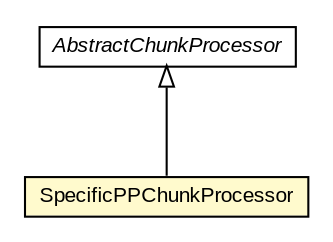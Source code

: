 #!/usr/local/bin/dot
#
# Class diagram 
# Generated by UMLGraph version R5_6-24-gf6e263 (http://www.umlgraph.org/)
#

digraph G {
	edge [fontname="arial",fontsize=10,labelfontname="arial",labelfontsize=10];
	node [fontname="arial",fontsize=10,shape=plaintext];
	nodesep=0.25;
	ranksep=0.5;
	// edu.arizona.biosemantics.semanticmarkup.markupelement.description.ling.extract.AbstractChunkProcessor
	c128714 [label=<<table title="edu.arizona.biosemantics.semanticmarkup.markupelement.description.ling.extract.AbstractChunkProcessor" border="0" cellborder="1" cellspacing="0" cellpadding="2" port="p" href="../AbstractChunkProcessor.html">
		<tr><td><table border="0" cellspacing="0" cellpadding="1">
<tr><td align="center" balign="center"><font face="arial italic"> AbstractChunkProcessor </font></td></tr>
		</table></td></tr>
		</table>>, URL="../AbstractChunkProcessor.html", fontname="arial", fontcolor="black", fontsize=10.0];
	// edu.arizona.biosemantics.semanticmarkup.markupelement.description.ling.extract.lib.SpecificPPChunkProcessor
	c128721 [label=<<table title="edu.arizona.biosemantics.semanticmarkup.markupelement.description.ling.extract.lib.SpecificPPChunkProcessor" border="0" cellborder="1" cellspacing="0" cellpadding="2" port="p" bgcolor="lemonChiffon" href="./SpecificPPChunkProcessor.html">
		<tr><td><table border="0" cellspacing="0" cellpadding="1">
<tr><td align="center" balign="center"> SpecificPPChunkProcessor </td></tr>
		</table></td></tr>
		</table>>, URL="./SpecificPPChunkProcessor.html", fontname="arial", fontcolor="black", fontsize=10.0];
	//edu.arizona.biosemantics.semanticmarkup.markupelement.description.ling.extract.lib.SpecificPPChunkProcessor extends edu.arizona.biosemantics.semanticmarkup.markupelement.description.ling.extract.AbstractChunkProcessor
	c128714:p -> c128721:p [dir=back,arrowtail=empty];
}

